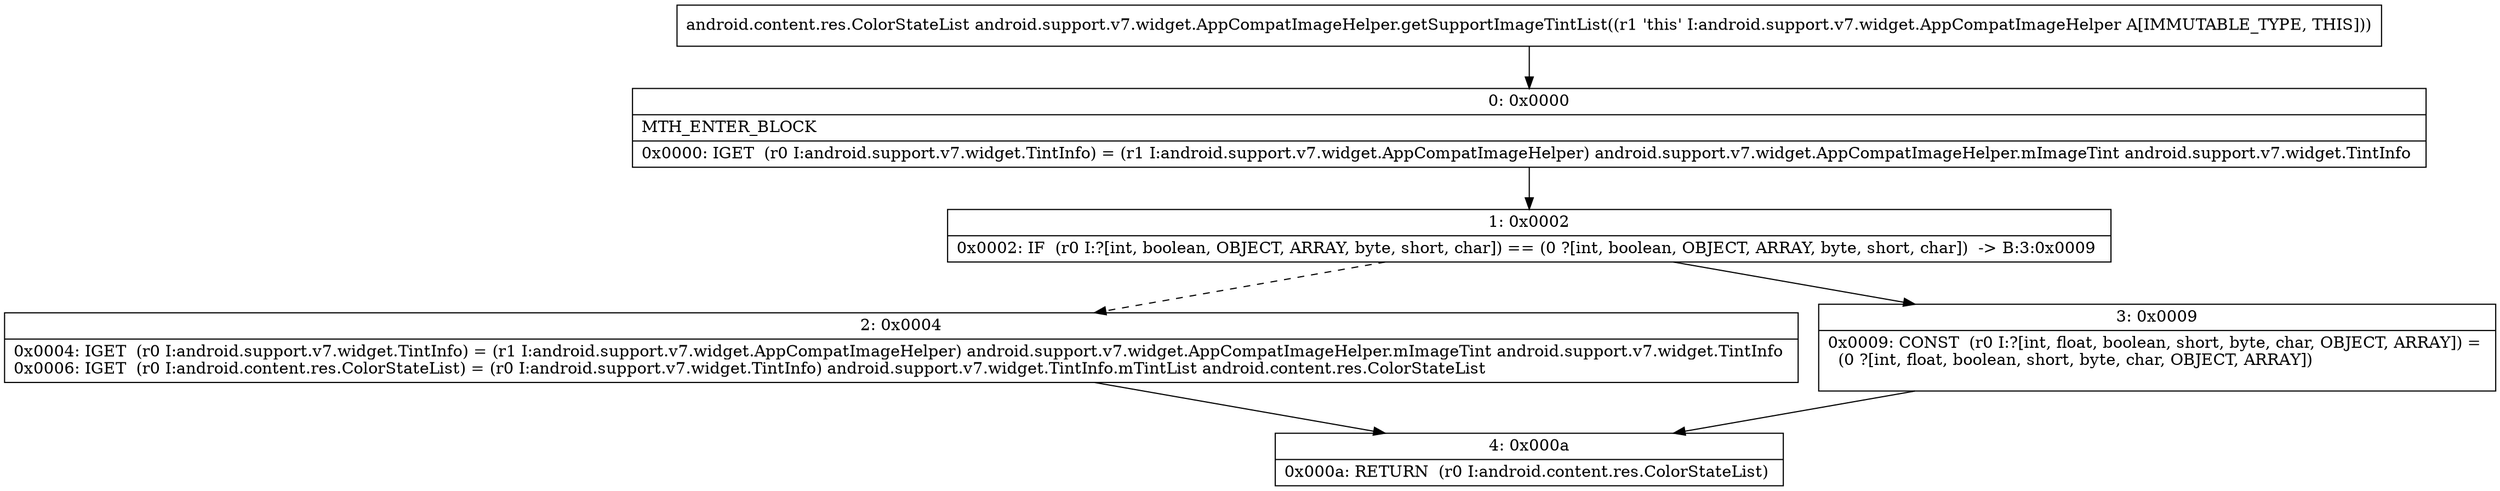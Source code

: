 digraph "CFG forandroid.support.v7.widget.AppCompatImageHelper.getSupportImageTintList()Landroid\/content\/res\/ColorStateList;" {
Node_0 [shape=record,label="{0\:\ 0x0000|MTH_ENTER_BLOCK\l|0x0000: IGET  (r0 I:android.support.v7.widget.TintInfo) = (r1 I:android.support.v7.widget.AppCompatImageHelper) android.support.v7.widget.AppCompatImageHelper.mImageTint android.support.v7.widget.TintInfo \l}"];
Node_1 [shape=record,label="{1\:\ 0x0002|0x0002: IF  (r0 I:?[int, boolean, OBJECT, ARRAY, byte, short, char]) == (0 ?[int, boolean, OBJECT, ARRAY, byte, short, char])  \-\> B:3:0x0009 \l}"];
Node_2 [shape=record,label="{2\:\ 0x0004|0x0004: IGET  (r0 I:android.support.v7.widget.TintInfo) = (r1 I:android.support.v7.widget.AppCompatImageHelper) android.support.v7.widget.AppCompatImageHelper.mImageTint android.support.v7.widget.TintInfo \l0x0006: IGET  (r0 I:android.content.res.ColorStateList) = (r0 I:android.support.v7.widget.TintInfo) android.support.v7.widget.TintInfo.mTintList android.content.res.ColorStateList \l}"];
Node_3 [shape=record,label="{3\:\ 0x0009|0x0009: CONST  (r0 I:?[int, float, boolean, short, byte, char, OBJECT, ARRAY]) = \l  (0 ?[int, float, boolean, short, byte, char, OBJECT, ARRAY])\l \l}"];
Node_4 [shape=record,label="{4\:\ 0x000a|0x000a: RETURN  (r0 I:android.content.res.ColorStateList) \l}"];
MethodNode[shape=record,label="{android.content.res.ColorStateList android.support.v7.widget.AppCompatImageHelper.getSupportImageTintList((r1 'this' I:android.support.v7.widget.AppCompatImageHelper A[IMMUTABLE_TYPE, THIS])) }"];
MethodNode -> Node_0;
Node_0 -> Node_1;
Node_1 -> Node_2[style=dashed];
Node_1 -> Node_3;
Node_2 -> Node_4;
Node_3 -> Node_4;
}

